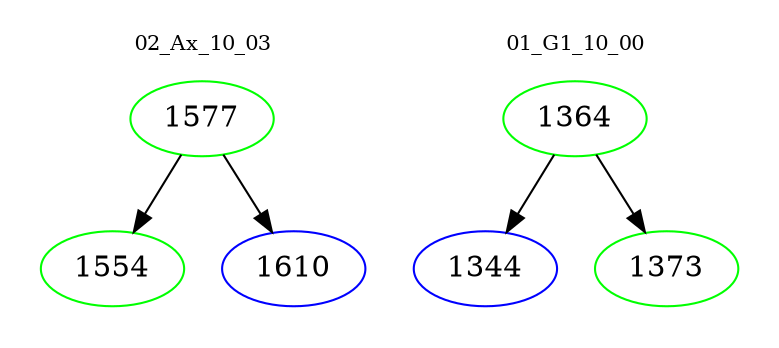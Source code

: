 digraph{
subgraph cluster_0 {
color = white
label = "02_Ax_10_03";
fontsize=10;
T0_1577 [label="1577", color="green"]
T0_1577 -> T0_1554 [color="black"]
T0_1554 [label="1554", color="green"]
T0_1577 -> T0_1610 [color="black"]
T0_1610 [label="1610", color="blue"]
}
subgraph cluster_1 {
color = white
label = "01_G1_10_00";
fontsize=10;
T1_1364 [label="1364", color="green"]
T1_1364 -> T1_1344 [color="black"]
T1_1344 [label="1344", color="blue"]
T1_1364 -> T1_1373 [color="black"]
T1_1373 [label="1373", color="green"]
}
}
